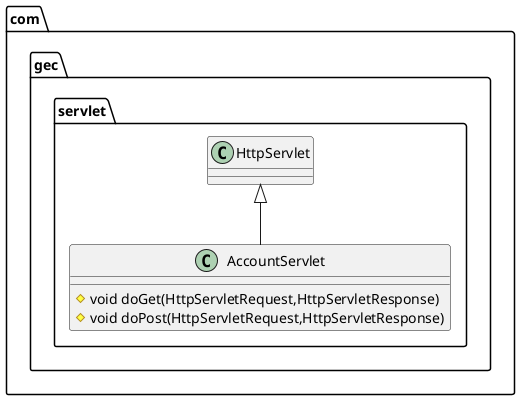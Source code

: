 @startuml
class com.gec.servlet.AccountServlet {
# void doGet(HttpServletRequest,HttpServletResponse)
# void doPost(HttpServletRequest,HttpServletResponse)
}


com.gec.servlet.HttpServlet <|-- com.gec.servlet.AccountServlet
@enduml